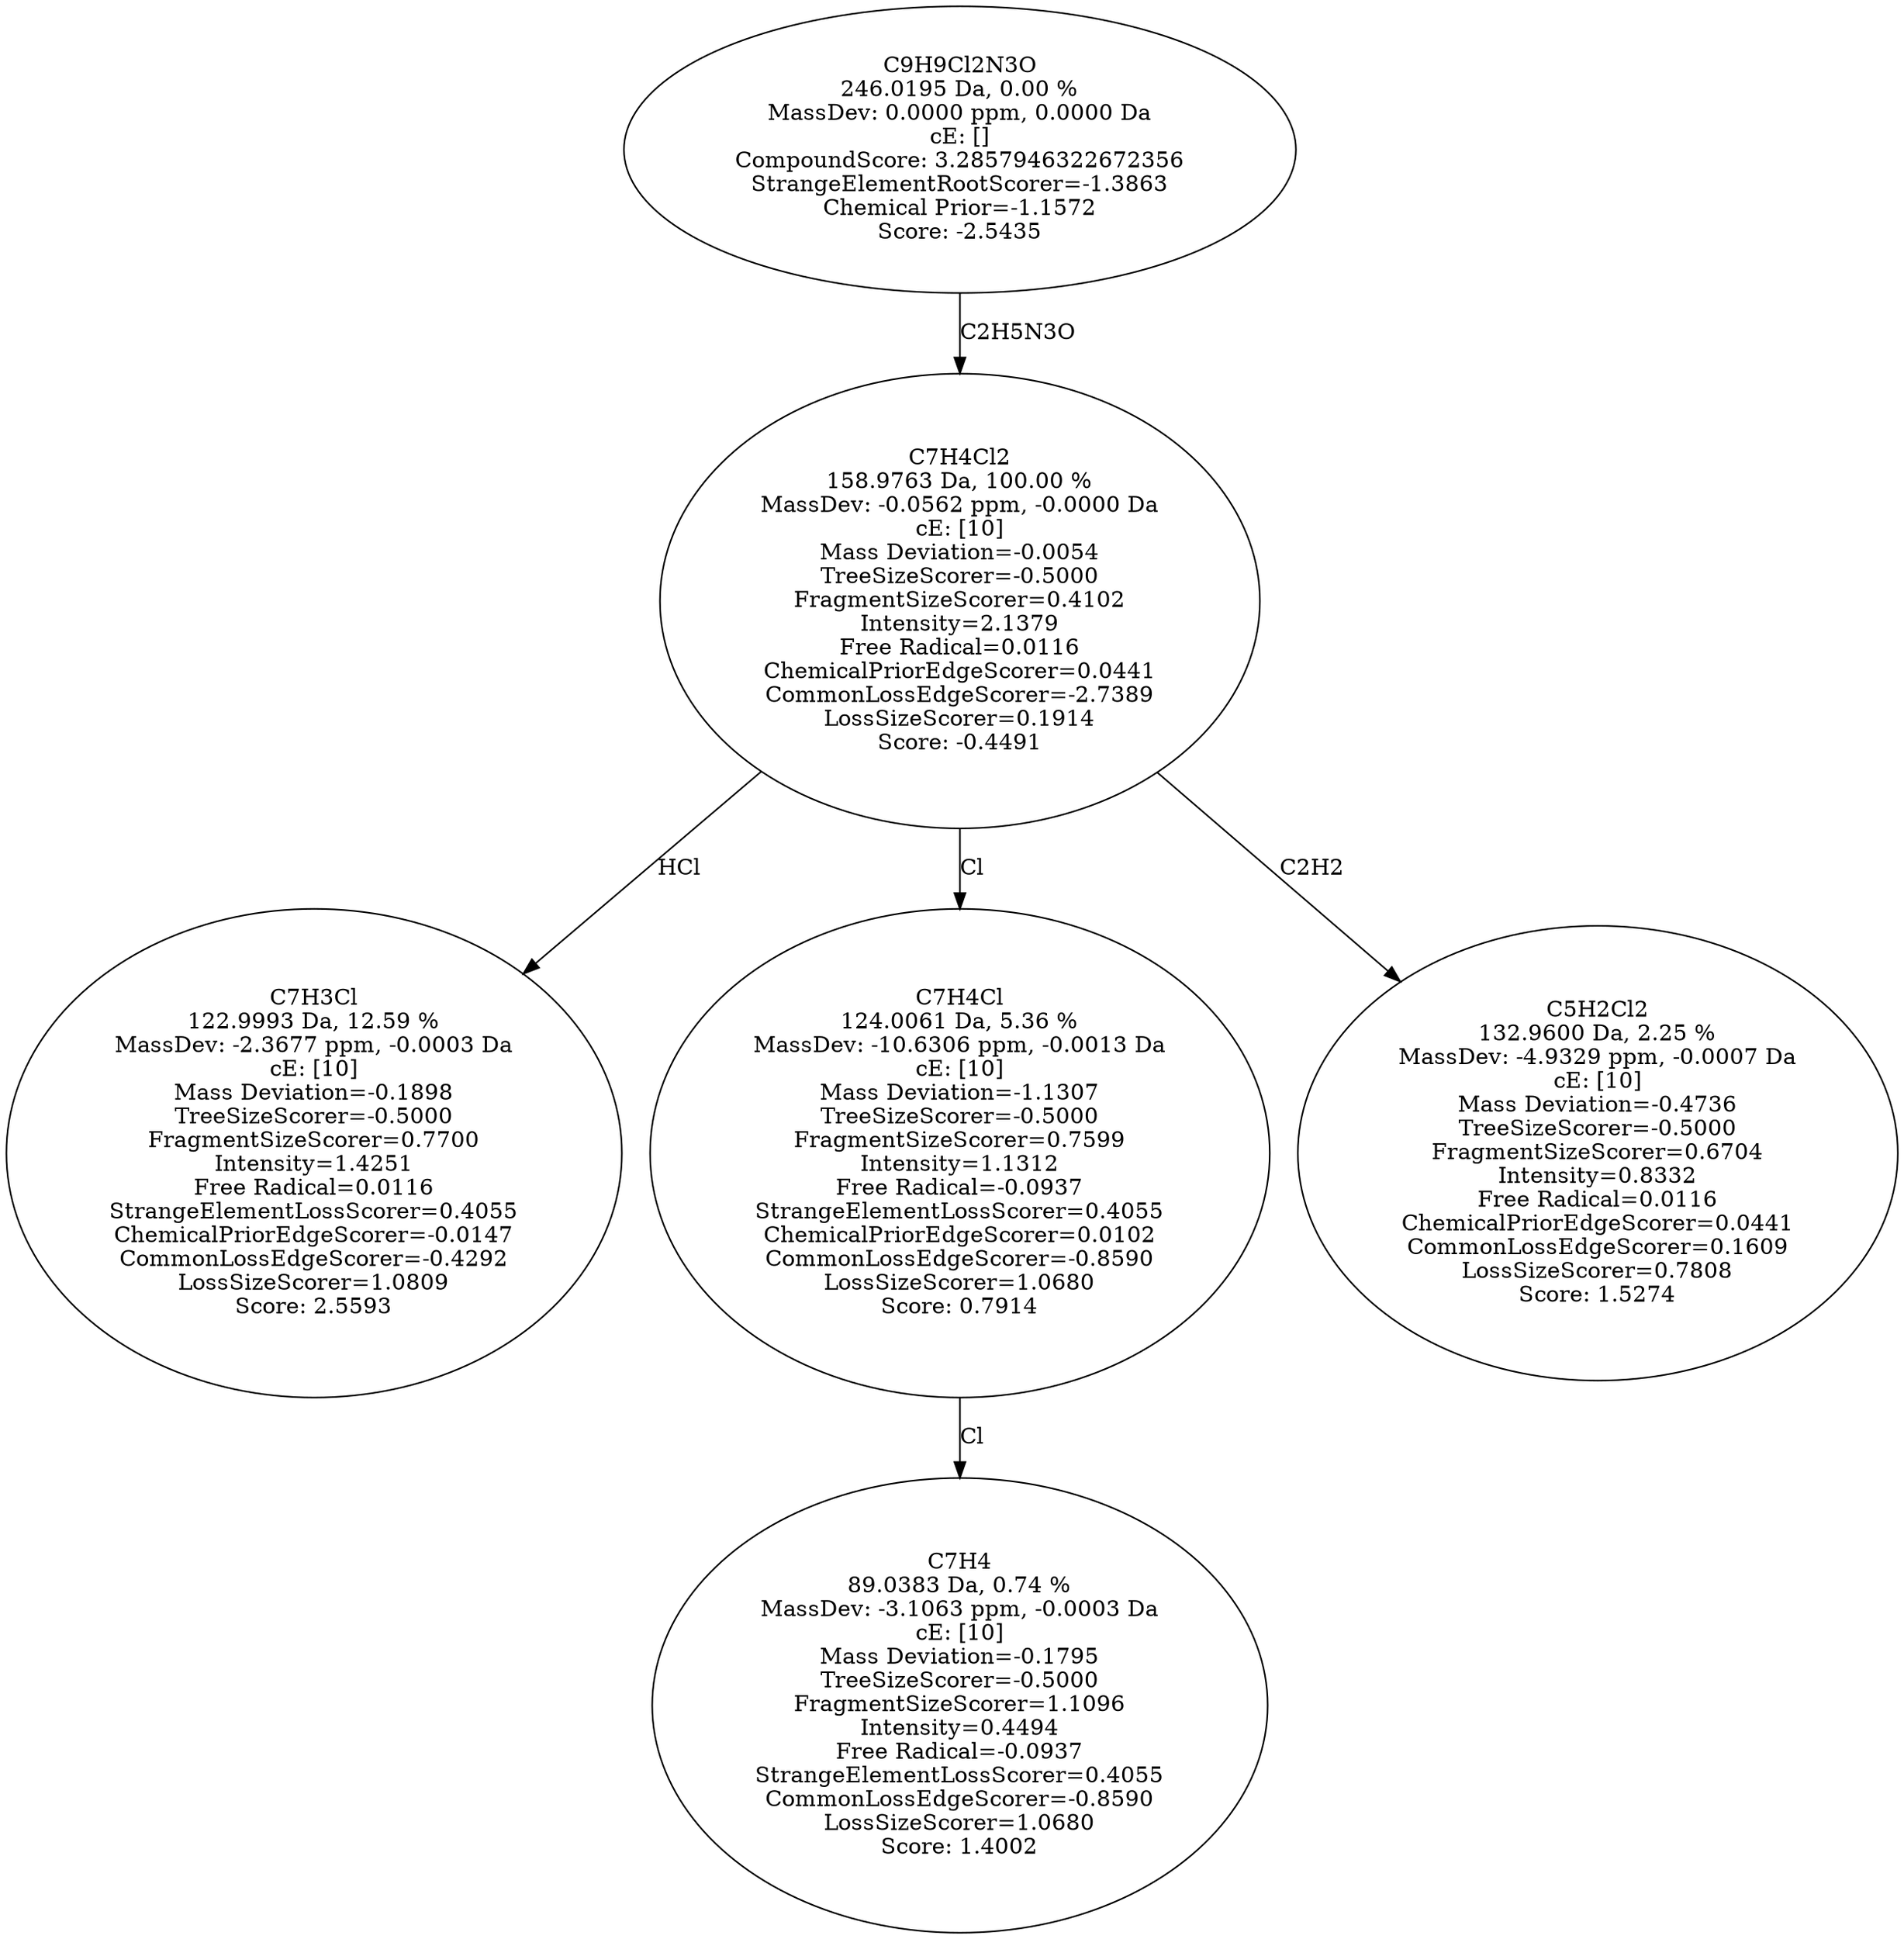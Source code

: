 strict digraph {
v1 [label="C7H3Cl\n122.9993 Da, 12.59 %\nMassDev: -2.3677 ppm, -0.0003 Da\ncE: [10]\nMass Deviation=-0.1898\nTreeSizeScorer=-0.5000\nFragmentSizeScorer=0.7700\nIntensity=1.4251\nFree Radical=0.0116\nStrangeElementLossScorer=0.4055\nChemicalPriorEdgeScorer=-0.0147\nCommonLossEdgeScorer=-0.4292\nLossSizeScorer=1.0809\nScore: 2.5593"];
v2 [label="C7H4\n89.0383 Da, 0.74 %\nMassDev: -3.1063 ppm, -0.0003 Da\ncE: [10]\nMass Deviation=-0.1795\nTreeSizeScorer=-0.5000\nFragmentSizeScorer=1.1096\nIntensity=0.4494\nFree Radical=-0.0937\nStrangeElementLossScorer=0.4055\nCommonLossEdgeScorer=-0.8590\nLossSizeScorer=1.0680\nScore: 1.4002"];
v3 [label="C7H4Cl\n124.0061 Da, 5.36 %\nMassDev: -10.6306 ppm, -0.0013 Da\ncE: [10]\nMass Deviation=-1.1307\nTreeSizeScorer=-0.5000\nFragmentSizeScorer=0.7599\nIntensity=1.1312\nFree Radical=-0.0937\nStrangeElementLossScorer=0.4055\nChemicalPriorEdgeScorer=0.0102\nCommonLossEdgeScorer=-0.8590\nLossSizeScorer=1.0680\nScore: 0.7914"];
v4 [label="C5H2Cl2\n132.9600 Da, 2.25 %\nMassDev: -4.9329 ppm, -0.0007 Da\ncE: [10]\nMass Deviation=-0.4736\nTreeSizeScorer=-0.5000\nFragmentSizeScorer=0.6704\nIntensity=0.8332\nFree Radical=0.0116\nChemicalPriorEdgeScorer=0.0441\nCommonLossEdgeScorer=0.1609\nLossSizeScorer=0.7808\nScore: 1.5274"];
v5 [label="C7H4Cl2\n158.9763 Da, 100.00 %\nMassDev: -0.0562 ppm, -0.0000 Da\ncE: [10]\nMass Deviation=-0.0054\nTreeSizeScorer=-0.5000\nFragmentSizeScorer=0.4102\nIntensity=2.1379\nFree Radical=0.0116\nChemicalPriorEdgeScorer=0.0441\nCommonLossEdgeScorer=-2.7389\nLossSizeScorer=0.1914\nScore: -0.4491"];
v6 [label="C9H9Cl2N3O\n246.0195 Da, 0.00 %\nMassDev: 0.0000 ppm, 0.0000 Da\ncE: []\nCompoundScore: 3.2857946322672356\nStrangeElementRootScorer=-1.3863\nChemical Prior=-1.1572\nScore: -2.5435"];
v5 -> v1 [label="HCl"];
v3 -> v2 [label="Cl"];
v5 -> v3 [label="Cl"];
v5 -> v4 [label="C2H2"];
v6 -> v5 [label="C2H5N3O"];
}
